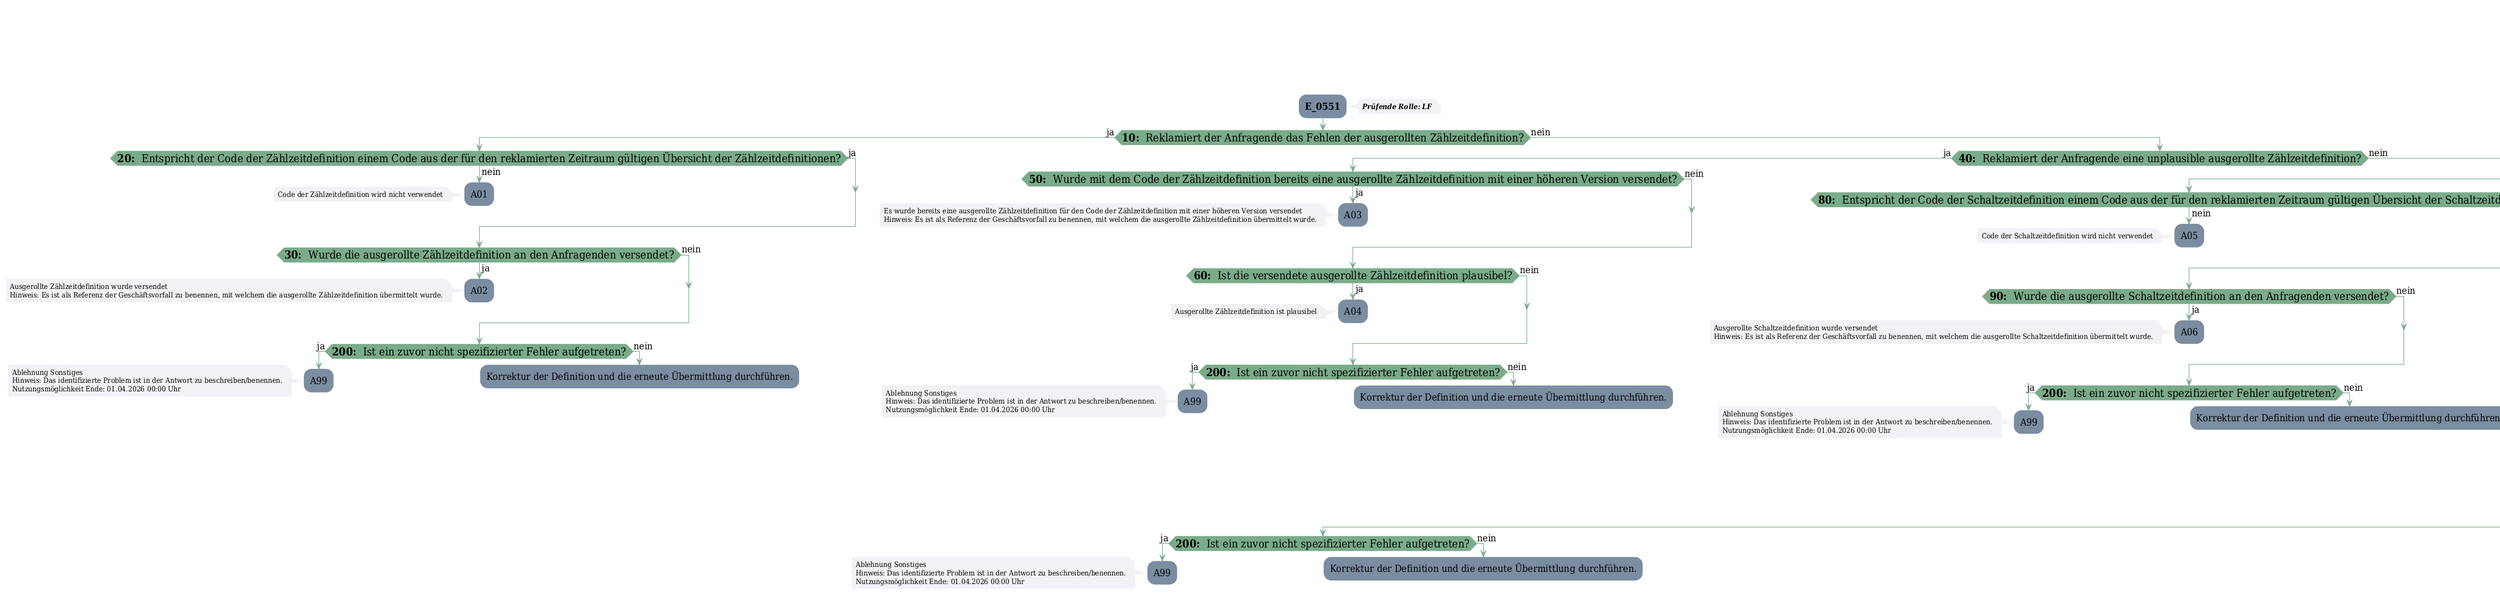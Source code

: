 @startuml
skinparam Shadowing false
skinparam NoteBorderColor #f3f1f6
skinparam NoteBackgroundColor #f3f1f6
skinparam NoteFontSize 12
skinparam ActivityBorderColor none
skinparam ActivityBackgroundColor #7a8da1
skinparam ActivityFontSize 16
skinparam ArrowColor #7aab8a
skinparam ArrowFontSize 16
skinparam ActivityDiamondBackgroundColor #7aab8a
skinparam ActivityDiamondBorderColor #7aab8a
skinparam ActivityDiamondFontSize 18
skinparam defaultFontName DejaVu Serif Condensed
skinparam ActivityEndColor #669580

header
<b>FV2210
2022-12-12
endheader

title
GPKE

6.46.1: AD: Reklamation einer Definition des LF vom MSB an LF



end title
:<b>E_0551</b>;
note right
<b><i>Prüfende Rolle: LF
end note

if (<b>10: </b> Reklamiert der Anfragende das Fehlen der ausgerollten Zählzeitdefinition?) then (ja)
    if (<b>20: </b> Entspricht der Code der Zählzeitdefinition einem Code aus der für den reklamierten Zeitraum gültigen Übersicht der Zählzeitdefinitionen?) then (ja)
    else (nein)
        :A01;
        note left
            Code der Zählzeitdefinition wird nicht verwendet
        endnote
        kill;
    endif
    if (<b>30: </b> Wurde die ausgerollte Zählzeitdefinition an den Anfragenden versendet?) then (ja)
        :A02;
        note left
            Ausgerollte Zählzeitdefinition wurde versendet 
            Hinweis: Es ist als Referenz der Geschäftsvorfall zu benennen, mit welchem die ausgerollte Zählzeitdefinition übermittelt wurde.
        endnote
        kill;
    else (nein)
    endif
    if (<b>200: </b> Ist ein zuvor nicht spezifizierter Fehler aufgetreten?) then (ja)
        :A99;
        note left
            Ablehnung Sonstiges
            Hinweis: Das identifizierte Problem ist in der Antwort zu beschreiben/benennen.
            Nutzungsmöglichkeit Ende: 01.04.2026 00:00 Uhr
        endnote
        kill;
    else (nein)
        :Korrektur der Definition und die erneute Übermittlung durchführen.;
        kill;
    endif
else (nein)
    if (<b>40: </b> Reklamiert der Anfragende eine unplausible ausgerollte Zählzeitdefinition?) then (ja)
        if (<b>50: </b> Wurde mit dem Code der Zählzeitdefinition bereits eine ausgerollte Zählzeitdefinition mit einer höheren Version versendet?) then (ja)
            :A03;
            note left
                Es wurde bereits eine ausgerollte Zählzeitdefinition für den Code der Zählzeitdefinition mit einer höheren Version versendet
                Hinweis: Es ist als Referenz der Geschäftsvorfall zu benennen, mit welchem die ausgerollte Zählzeitdefinition übermittelt wurde.
            endnote
            kill;
        else (nein)
        endif
        if (<b>60: </b> Ist die versendete ausgerollte Zählzeitdefinition plausibel?) then (ja)
            :A04;
            note left
                Ausgerollte Zählzeitdefinition ist plausibel
            endnote
            kill;
        else (nein)
        endif
        if (<b>200: </b> Ist ein zuvor nicht spezifizierter Fehler aufgetreten?) then (ja)
            :A99;
            note left
                Ablehnung Sonstiges
                Hinweis: Das identifizierte Problem ist in der Antwort zu beschreiben/benennen.
                Nutzungsmöglichkeit Ende: 01.04.2026 00:00 Uhr
            endnote
            kill;
        else (nein)
            :Korrektur der Definition und die erneute Übermittlung durchführen.;
            kill;
        endif
    else (nein)
        if (<b>70: </b> Reklamiert der Anfragende das Fehlen der ausgerollten Schaltzeitdefinition?) then (ja)
            if (<b>80: </b> Entspricht der Code der Schaltzeitdefinition einem Code aus der für den reklamierten Zeitraum gültigen Übersicht der Schaltzeitdefinitionen?) then (ja)
            else (nein)
                :A05;
                note left
                    Code der Schaltzeitdefinition wird nicht verwendet
                endnote
                kill;
            endif
            if (<b>90: </b> Wurde die ausgerollte Schaltzeitdefinition an den Anfragenden versendet?) then (ja)
                :A06;
                note left
                    Ausgerollte Schaltzeitdefinition wurde versendet
                    Hinweis: Es ist als Referenz der Geschäftsvorfall zu benennen, mit welchem die ausgerollte Schaltzeitdefinition übermittelt wurde.
                endnote
                kill;
            else (nein)
            endif
            if (<b>200: </b> Ist ein zuvor nicht spezifizierter Fehler aufgetreten?) then (ja)
                :A99;
                note left
                    Ablehnung Sonstiges
                    Hinweis: Das identifizierte Problem ist in der Antwort zu beschreiben/benennen.
                    Nutzungsmöglichkeit Ende: 01.04.2026 00:00 Uhr
                endnote
                kill;
            else (nein)
                :Korrektur der Definition und die erneute Übermittlung durchführen.;
                kill;
            endif
        else (nein)
            if (<b>100: </b> Reklamiert der Anfragende eine unplausible ausgerollte Schaltzeitdefinition?) then (ja)
                if (<b>110: </b> Wurde mit dem Code der Schaltzeitdefinition bereits eine ausgerollte Schaltzeitdefinition mit einer höheren Version versendet?) then (ja)
                    :A07;
                    note left
                        Es wurde bereits eine ausgerollte Schaltzeitdefinition für den Code der Schaltzeitdefinition mit einer höheren Version versendet
                        Hinweis: Es ist als Referenz der Geschäftsvorfall zu benennen, mit welchem die ausgerollte Schaltzeitdefinition übermittelt wurde.
                    endnote
                    kill;
                else (nein)
                endif
                if (<b>120: </b> Ist die versendete ausgerollte Schaltzeitdefinition plausibel?) then (ja)
                    :A08;
                    note left
                        Ausgerollte Schaltzeitdefinition ist plausibel
                    endnote
                    kill;
                else (nein)
                endif
                if (<b>200: </b> Ist ein zuvor nicht spezifizierter Fehler aufgetreten?) then (ja)
                    :A99;
                    note left
                        Ablehnung Sonstiges
                        Hinweis: Das identifizierte Problem ist in der Antwort zu beschreiben/benennen.
                        Nutzungsmöglichkeit Ende: 01.04.2026 00:00 Uhr
                    endnote
                    kill;
                else (nein)
                    :Korrektur der Definition und die erneute Übermittlung durchführen.;
                    kill;
                endif
            else (nein)
                if (<b>130: </b> Reklamiert der Anfragende das Fehlen der ausgerollten Leistungskurvendefinition?) then (ja)
                    if (<b>140: </b> Entspricht der Code der Leistungskurvendefinition einem Code aus der für den reklamierten Zeitraum gültigen Übersicht der Leistungskurvendefinition?) then (ja)
                    else (nein)
                        :A09;
                        note left
                            Code der Leistungskurvendefinition wird nicht verwendet
                        endnote
                        kill;
                    endif
                    if (<b>150: </b> Wurde die ausgerollte Leistungskurvendefinition an den Anfragenden versendet?) then (ja)
                        :A10;
                        note left
                            Ausgerollte Leistungskurvendefinition wurde versendet
                            Hinweis: Es ist als Referenz der Geschäftsvorfall zu benennen, mit welchem die ausgerollte Leistungskurvendefinition übermittelt wurde.
                        endnote
                        kill;
                    else (nein)
                    endif
                    if (<b>200: </b> Ist ein zuvor nicht spezifizierter Fehler aufgetreten?) then (ja)
                        :A99;
                        note left
                            Ablehnung Sonstiges
                            Hinweis: Das identifizierte Problem ist in der Antwort zu beschreiben/benennen.
                            Nutzungsmöglichkeit Ende: 01.04.2026 00:00 Uhr
                        endnote
                        kill;
                    else (nein)
                        :Korrektur der Definition und die erneute Übermittlung durchführen.;
                        kill;
                    endif
                else (nein)
                    if (<b>160: </b> Reklamiert der Anfragende eine unplausible ausgerollte Leistungskurvendefinition?) then (ja)
                        if (<b>170: </b> Wurde mit dem Code der Leistungskurvendefinition bereits eine ausgerollte Leistungskurvendefinition mit einer höheren Version versendet?) then (ja)
                            :A11;
                            note left
                                Es wurde bereits eine ausgerollte Leistungskurvendefinition für den Code der Leistungskurvendefinition mit einer höheren Version versendet
                                Hinweis: Es ist als Referenz der Geschäftsvorfall zu benennen, mit welchem die ausgerollte Leistungskurvendefinition übermittelt wurde.
                            endnote
                            kill;
                        else (nein)
                        endif
                        if (<b>180: </b> Ist die versendete ausgerollte Leistungskurvendefinition plausibel?) then (ja)
                            :A12;
                            note left
                                Ausgerollte Leistungskurvendefinition ist plausibel
                            endnote
                            kill;
                        else (nein)
                        endif
                        if (<b>200: </b> Ist ein zuvor nicht spezifizierter Fehler aufgetreten?) then (ja)
                            :A99;
                            note left
                                Ablehnung Sonstiges
                                Hinweis: Das identifizierte Problem ist in der Antwort zu beschreiben/benennen.
                                Nutzungsmöglichkeit Ende: 01.04.2026 00:00 Uhr
                            endnote
                            kill;
                        else (nein)
                            :Korrektur der Definition und die erneute Übermittlung durchführen.;
                            kill;
                        endif
                    else (nein)
                    endif
                endif
            endif
        endif
    endif
endif
if (<b>200: </b> Ist ein zuvor nicht spezifizierter Fehler aufgetreten?) then (ja)
    :A99;
    note left
        Ablehnung Sonstiges
        Hinweis: Das identifizierte Problem ist in der Antwort zu beschreiben/benennen.
        Nutzungsmöglichkeit Ende: 01.04.2026 00:00 Uhr
    endnote
    kill;
else (nein)
    :Korrektur der Definition und die erneute Übermittlung durchführen.;
    kill;
endif

@enduml
